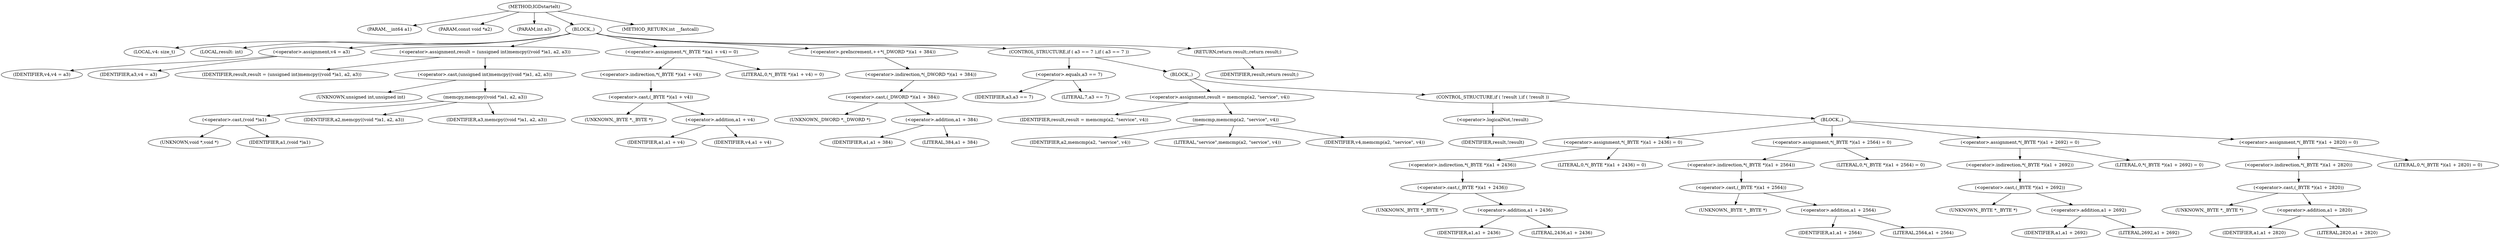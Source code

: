 digraph IGDstartelt {  
"1000103" [label = "(METHOD,IGDstartelt)" ]
"1000104" [label = "(PARAM,__int64 a1)" ]
"1000105" [label = "(PARAM,const void *a2)" ]
"1000106" [label = "(PARAM,int a3)" ]
"1000107" [label = "(BLOCK,,)" ]
"1000108" [label = "(LOCAL,v4: size_t)" ]
"1000109" [label = "(LOCAL,result: int)" ]
"1000110" [label = "(<operator>.assignment,v4 = a3)" ]
"1000111" [label = "(IDENTIFIER,v4,v4 = a3)" ]
"1000112" [label = "(IDENTIFIER,a3,v4 = a3)" ]
"1000113" [label = "(<operator>.assignment,result = (unsigned int)memcpy((void *)a1, a2, a3))" ]
"1000114" [label = "(IDENTIFIER,result,result = (unsigned int)memcpy((void *)a1, a2, a3))" ]
"1000115" [label = "(<operator>.cast,(unsigned int)memcpy((void *)a1, a2, a3))" ]
"1000116" [label = "(UNKNOWN,unsigned int,unsigned int)" ]
"1000117" [label = "(memcpy,memcpy((void *)a1, a2, a3))" ]
"1000118" [label = "(<operator>.cast,(void *)a1)" ]
"1000119" [label = "(UNKNOWN,void *,void *)" ]
"1000120" [label = "(IDENTIFIER,a1,(void *)a1)" ]
"1000121" [label = "(IDENTIFIER,a2,memcpy((void *)a1, a2, a3))" ]
"1000122" [label = "(IDENTIFIER,a3,memcpy((void *)a1, a2, a3))" ]
"1000123" [label = "(<operator>.assignment,*(_BYTE *)(a1 + v4) = 0)" ]
"1000124" [label = "(<operator>.indirection,*(_BYTE *)(a1 + v4))" ]
"1000125" [label = "(<operator>.cast,(_BYTE *)(a1 + v4))" ]
"1000126" [label = "(UNKNOWN,_BYTE *,_BYTE *)" ]
"1000127" [label = "(<operator>.addition,a1 + v4)" ]
"1000128" [label = "(IDENTIFIER,a1,a1 + v4)" ]
"1000129" [label = "(IDENTIFIER,v4,a1 + v4)" ]
"1000130" [label = "(LITERAL,0,*(_BYTE *)(a1 + v4) = 0)" ]
"1000131" [label = "(<operator>.preIncrement,++*(_DWORD *)(a1 + 384))" ]
"1000132" [label = "(<operator>.indirection,*(_DWORD *)(a1 + 384))" ]
"1000133" [label = "(<operator>.cast,(_DWORD *)(a1 + 384))" ]
"1000134" [label = "(UNKNOWN,_DWORD *,_DWORD *)" ]
"1000135" [label = "(<operator>.addition,a1 + 384)" ]
"1000136" [label = "(IDENTIFIER,a1,a1 + 384)" ]
"1000137" [label = "(LITERAL,384,a1 + 384)" ]
"1000138" [label = "(CONTROL_STRUCTURE,if ( a3 == 7 ),if ( a3 == 7 ))" ]
"1000139" [label = "(<operator>.equals,a3 == 7)" ]
"1000140" [label = "(IDENTIFIER,a3,a3 == 7)" ]
"1000141" [label = "(LITERAL,7,a3 == 7)" ]
"1000142" [label = "(BLOCK,,)" ]
"1000143" [label = "(<operator>.assignment,result = memcmp(a2, \"service\", v4))" ]
"1000144" [label = "(IDENTIFIER,result,result = memcmp(a2, \"service\", v4))" ]
"1000145" [label = "(memcmp,memcmp(a2, \"service\", v4))" ]
"1000146" [label = "(IDENTIFIER,a2,memcmp(a2, \"service\", v4))" ]
"1000147" [label = "(LITERAL,\"service\",memcmp(a2, \"service\", v4))" ]
"1000148" [label = "(IDENTIFIER,v4,memcmp(a2, \"service\", v4))" ]
"1000149" [label = "(CONTROL_STRUCTURE,if ( !result ),if ( !result ))" ]
"1000150" [label = "(<operator>.logicalNot,!result)" ]
"1000151" [label = "(IDENTIFIER,result,!result)" ]
"1000152" [label = "(BLOCK,,)" ]
"1000153" [label = "(<operator>.assignment,*(_BYTE *)(a1 + 2436) = 0)" ]
"1000154" [label = "(<operator>.indirection,*(_BYTE *)(a1 + 2436))" ]
"1000155" [label = "(<operator>.cast,(_BYTE *)(a1 + 2436))" ]
"1000156" [label = "(UNKNOWN,_BYTE *,_BYTE *)" ]
"1000157" [label = "(<operator>.addition,a1 + 2436)" ]
"1000158" [label = "(IDENTIFIER,a1,a1 + 2436)" ]
"1000159" [label = "(LITERAL,2436,a1 + 2436)" ]
"1000160" [label = "(LITERAL,0,*(_BYTE *)(a1 + 2436) = 0)" ]
"1000161" [label = "(<operator>.assignment,*(_BYTE *)(a1 + 2564) = 0)" ]
"1000162" [label = "(<operator>.indirection,*(_BYTE *)(a1 + 2564))" ]
"1000163" [label = "(<operator>.cast,(_BYTE *)(a1 + 2564))" ]
"1000164" [label = "(UNKNOWN,_BYTE *,_BYTE *)" ]
"1000165" [label = "(<operator>.addition,a1 + 2564)" ]
"1000166" [label = "(IDENTIFIER,a1,a1 + 2564)" ]
"1000167" [label = "(LITERAL,2564,a1 + 2564)" ]
"1000168" [label = "(LITERAL,0,*(_BYTE *)(a1 + 2564) = 0)" ]
"1000169" [label = "(<operator>.assignment,*(_BYTE *)(a1 + 2692) = 0)" ]
"1000170" [label = "(<operator>.indirection,*(_BYTE *)(a1 + 2692))" ]
"1000171" [label = "(<operator>.cast,(_BYTE *)(a1 + 2692))" ]
"1000172" [label = "(UNKNOWN,_BYTE *,_BYTE *)" ]
"1000173" [label = "(<operator>.addition,a1 + 2692)" ]
"1000174" [label = "(IDENTIFIER,a1,a1 + 2692)" ]
"1000175" [label = "(LITERAL,2692,a1 + 2692)" ]
"1000176" [label = "(LITERAL,0,*(_BYTE *)(a1 + 2692) = 0)" ]
"1000177" [label = "(<operator>.assignment,*(_BYTE *)(a1 + 2820) = 0)" ]
"1000178" [label = "(<operator>.indirection,*(_BYTE *)(a1 + 2820))" ]
"1000179" [label = "(<operator>.cast,(_BYTE *)(a1 + 2820))" ]
"1000180" [label = "(UNKNOWN,_BYTE *,_BYTE *)" ]
"1000181" [label = "(<operator>.addition,a1 + 2820)" ]
"1000182" [label = "(IDENTIFIER,a1,a1 + 2820)" ]
"1000183" [label = "(LITERAL,2820,a1 + 2820)" ]
"1000184" [label = "(LITERAL,0,*(_BYTE *)(a1 + 2820) = 0)" ]
"1000185" [label = "(RETURN,return result;,return result;)" ]
"1000186" [label = "(IDENTIFIER,result,return result;)" ]
"1000187" [label = "(METHOD_RETURN,int __fastcall)" ]
  "1000103" -> "1000104" 
  "1000103" -> "1000105" 
  "1000103" -> "1000106" 
  "1000103" -> "1000107" 
  "1000103" -> "1000187" 
  "1000107" -> "1000108" 
  "1000107" -> "1000109" 
  "1000107" -> "1000110" 
  "1000107" -> "1000113" 
  "1000107" -> "1000123" 
  "1000107" -> "1000131" 
  "1000107" -> "1000138" 
  "1000107" -> "1000185" 
  "1000110" -> "1000111" 
  "1000110" -> "1000112" 
  "1000113" -> "1000114" 
  "1000113" -> "1000115" 
  "1000115" -> "1000116" 
  "1000115" -> "1000117" 
  "1000117" -> "1000118" 
  "1000117" -> "1000121" 
  "1000117" -> "1000122" 
  "1000118" -> "1000119" 
  "1000118" -> "1000120" 
  "1000123" -> "1000124" 
  "1000123" -> "1000130" 
  "1000124" -> "1000125" 
  "1000125" -> "1000126" 
  "1000125" -> "1000127" 
  "1000127" -> "1000128" 
  "1000127" -> "1000129" 
  "1000131" -> "1000132" 
  "1000132" -> "1000133" 
  "1000133" -> "1000134" 
  "1000133" -> "1000135" 
  "1000135" -> "1000136" 
  "1000135" -> "1000137" 
  "1000138" -> "1000139" 
  "1000138" -> "1000142" 
  "1000139" -> "1000140" 
  "1000139" -> "1000141" 
  "1000142" -> "1000143" 
  "1000142" -> "1000149" 
  "1000143" -> "1000144" 
  "1000143" -> "1000145" 
  "1000145" -> "1000146" 
  "1000145" -> "1000147" 
  "1000145" -> "1000148" 
  "1000149" -> "1000150" 
  "1000149" -> "1000152" 
  "1000150" -> "1000151" 
  "1000152" -> "1000153" 
  "1000152" -> "1000161" 
  "1000152" -> "1000169" 
  "1000152" -> "1000177" 
  "1000153" -> "1000154" 
  "1000153" -> "1000160" 
  "1000154" -> "1000155" 
  "1000155" -> "1000156" 
  "1000155" -> "1000157" 
  "1000157" -> "1000158" 
  "1000157" -> "1000159" 
  "1000161" -> "1000162" 
  "1000161" -> "1000168" 
  "1000162" -> "1000163" 
  "1000163" -> "1000164" 
  "1000163" -> "1000165" 
  "1000165" -> "1000166" 
  "1000165" -> "1000167" 
  "1000169" -> "1000170" 
  "1000169" -> "1000176" 
  "1000170" -> "1000171" 
  "1000171" -> "1000172" 
  "1000171" -> "1000173" 
  "1000173" -> "1000174" 
  "1000173" -> "1000175" 
  "1000177" -> "1000178" 
  "1000177" -> "1000184" 
  "1000178" -> "1000179" 
  "1000179" -> "1000180" 
  "1000179" -> "1000181" 
  "1000181" -> "1000182" 
  "1000181" -> "1000183" 
  "1000185" -> "1000186" 
}
